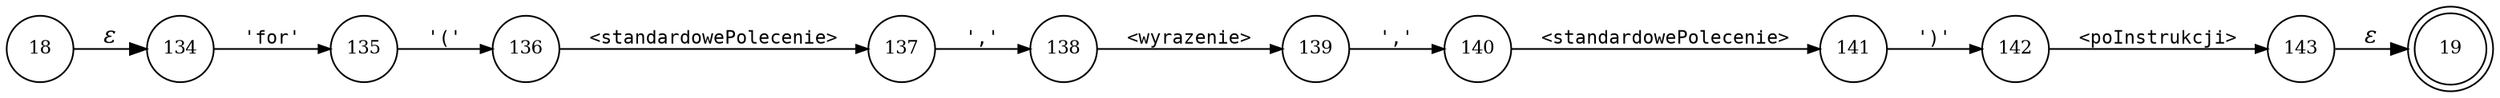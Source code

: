 digraph ATN {
rankdir=LR;
s19[fontsize=11, label="19", shape=doublecircle, fixedsize=true, width=.6];
s18[fontsize=11,label="18", shape=circle, fixedsize=true, width=.55, peripheries=1];
s134[fontsize=11,label="134", shape=circle, fixedsize=true, width=.55, peripheries=1];
s135[fontsize=11,label="135", shape=circle, fixedsize=true, width=.55, peripheries=1];
s136[fontsize=11,label="136", shape=circle, fixedsize=true, width=.55, peripheries=1];
s137[fontsize=11,label="137", shape=circle, fixedsize=true, width=.55, peripheries=1];
s138[fontsize=11,label="138", shape=circle, fixedsize=true, width=.55, peripheries=1];
s139[fontsize=11,label="139", shape=circle, fixedsize=true, width=.55, peripheries=1];
s140[fontsize=11,label="140", shape=circle, fixedsize=true, width=.55, peripheries=1];
s141[fontsize=11,label="141", shape=circle, fixedsize=true, width=.55, peripheries=1];
s142[fontsize=11,label="142", shape=circle, fixedsize=true, width=.55, peripheries=1];
s143[fontsize=11,label="143", shape=circle, fixedsize=true, width=.55, peripheries=1];
s18 -> s134 [fontname="Times-Italic", label="&epsilon;"];
s134 -> s135 [fontsize=11, fontname="Courier", arrowsize=.7, label = "'for'", arrowhead = normal];
s135 -> s136 [fontsize=11, fontname="Courier", arrowsize=.7, label = "'('", arrowhead = normal];
s136 -> s137 [fontsize=11, fontname="Courier", arrowsize=.7, label = "<standardowePolecenie>", arrowhead = normal];
s137 -> s138 [fontsize=11, fontname="Courier", arrowsize=.7, label = "','", arrowhead = normal];
s138 -> s139 [fontsize=11, fontname="Courier", arrowsize=.7, label = "<wyrazenie>", arrowhead = normal];
s139 -> s140 [fontsize=11, fontname="Courier", arrowsize=.7, label = "','", arrowhead = normal];
s140 -> s141 [fontsize=11, fontname="Courier", arrowsize=.7, label = "<standardowePolecenie>", arrowhead = normal];
s141 -> s142 [fontsize=11, fontname="Courier", arrowsize=.7, label = "')'", arrowhead = normal];
s142 -> s143 [fontsize=11, fontname="Courier", arrowsize=.7, label = "<poInstrukcji>", arrowhead = normal];
s143 -> s19 [fontname="Times-Italic", label="&epsilon;"];
}